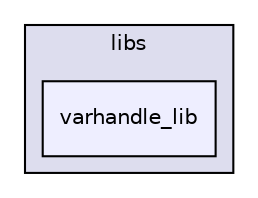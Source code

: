 digraph "libs/varhandle_lib" {
  compound=true
  node [ fontsize="10", fontname="Helvetica"];
  edge [ labelfontsize="10", labelfontname="Helvetica"];
  subgraph clusterdir_6719ab1f1f7655efc2fa43f7eb574fd1 {
    graph [ bgcolor="#ddddee", pencolor="black", label="libs" fontname="Helvetica", fontsize="10", URL="dir_6719ab1f1f7655efc2fa43f7eb574fd1.html"]
  dir_fe3c9234374684661bd6cd9c749b6237 [shape=box, label="varhandle_lib", style="filled", fillcolor="#eeeeff", pencolor="black", URL="dir_fe3c9234374684661bd6cd9c749b6237.html"];
  }
}
